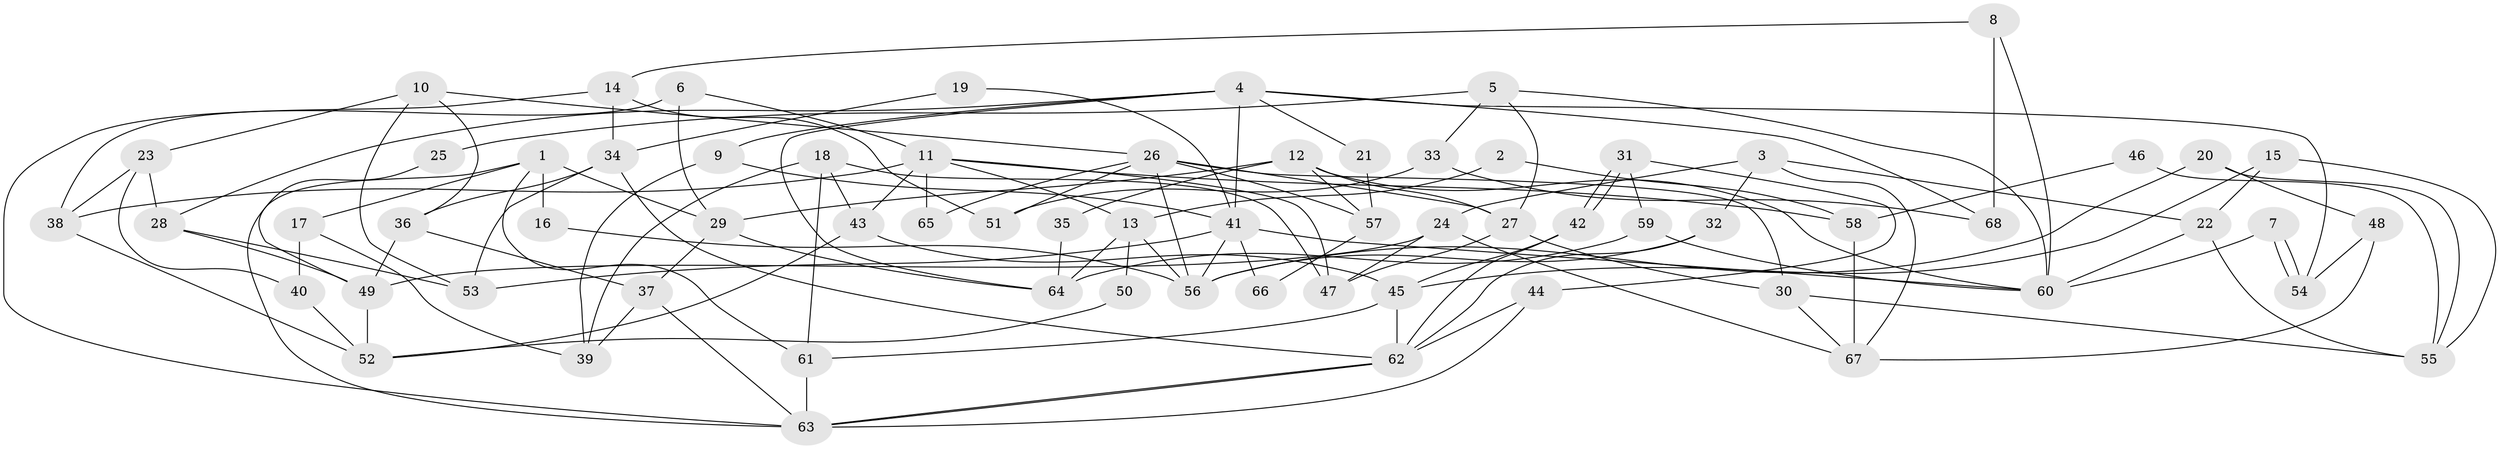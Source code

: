 // coarse degree distribution, {2: 0.2222222222222222, 4: 0.25925925925925924, 5: 0.14814814814814814, 3: 0.07407407407407407, 10: 0.037037037037037035, 6: 0.14814814814814814, 9: 0.037037037037037035, 7: 0.037037037037037035, 8: 0.037037037037037035}
// Generated by graph-tools (version 1.1) at 2025/52/03/04/25 21:52:38]
// undirected, 68 vertices, 136 edges
graph export_dot {
graph [start="1"]
  node [color=gray90,style=filled];
  1;
  2;
  3;
  4;
  5;
  6;
  7;
  8;
  9;
  10;
  11;
  12;
  13;
  14;
  15;
  16;
  17;
  18;
  19;
  20;
  21;
  22;
  23;
  24;
  25;
  26;
  27;
  28;
  29;
  30;
  31;
  32;
  33;
  34;
  35;
  36;
  37;
  38;
  39;
  40;
  41;
  42;
  43;
  44;
  45;
  46;
  47;
  48;
  49;
  50;
  51;
  52;
  53;
  54;
  55;
  56;
  57;
  58;
  59;
  60;
  61;
  62;
  63;
  64;
  65;
  66;
  67;
  68;
  1 -- 63;
  1 -- 61;
  1 -- 16;
  1 -- 17;
  1 -- 29;
  2 -- 13;
  2 -- 58;
  3 -- 22;
  3 -- 24;
  3 -- 32;
  3 -- 67;
  4 -- 54;
  4 -- 64;
  4 -- 9;
  4 -- 21;
  4 -- 28;
  4 -- 41;
  4 -- 68;
  5 -- 60;
  5 -- 27;
  5 -- 25;
  5 -- 33;
  6 -- 38;
  6 -- 29;
  6 -- 11;
  7 -- 60;
  7 -- 54;
  7 -- 54;
  8 -- 14;
  8 -- 68;
  8 -- 60;
  9 -- 39;
  9 -- 41;
  10 -- 23;
  10 -- 26;
  10 -- 36;
  10 -- 53;
  11 -- 47;
  11 -- 13;
  11 -- 38;
  11 -- 43;
  11 -- 58;
  11 -- 65;
  12 -- 60;
  12 -- 29;
  12 -- 27;
  12 -- 35;
  12 -- 57;
  13 -- 56;
  13 -- 50;
  13 -- 64;
  14 -- 63;
  14 -- 34;
  14 -- 51;
  15 -- 22;
  15 -- 45;
  15 -- 55;
  16 -- 56;
  17 -- 39;
  17 -- 40;
  18 -- 43;
  18 -- 61;
  18 -- 39;
  18 -- 47;
  19 -- 34;
  19 -- 41;
  20 -- 56;
  20 -- 55;
  20 -- 48;
  21 -- 57;
  22 -- 55;
  22 -- 60;
  23 -- 28;
  23 -- 38;
  23 -- 40;
  24 -- 49;
  24 -- 47;
  24 -- 67;
  25 -- 49;
  26 -- 56;
  26 -- 30;
  26 -- 27;
  26 -- 51;
  26 -- 57;
  26 -- 65;
  27 -- 30;
  27 -- 47;
  28 -- 53;
  28 -- 49;
  29 -- 37;
  29 -- 64;
  30 -- 67;
  30 -- 55;
  31 -- 42;
  31 -- 42;
  31 -- 59;
  31 -- 44;
  32 -- 62;
  32 -- 56;
  33 -- 51;
  33 -- 68;
  34 -- 53;
  34 -- 36;
  34 -- 62;
  35 -- 64;
  36 -- 49;
  36 -- 37;
  37 -- 63;
  37 -- 39;
  38 -- 52;
  40 -- 52;
  41 -- 53;
  41 -- 56;
  41 -- 60;
  41 -- 66;
  42 -- 62;
  42 -- 45;
  43 -- 45;
  43 -- 52;
  44 -- 62;
  44 -- 63;
  45 -- 62;
  45 -- 61;
  46 -- 58;
  46 -- 55;
  48 -- 67;
  48 -- 54;
  49 -- 52;
  50 -- 52;
  57 -- 66;
  58 -- 67;
  59 -- 60;
  59 -- 64;
  61 -- 63;
  62 -- 63;
  62 -- 63;
}
